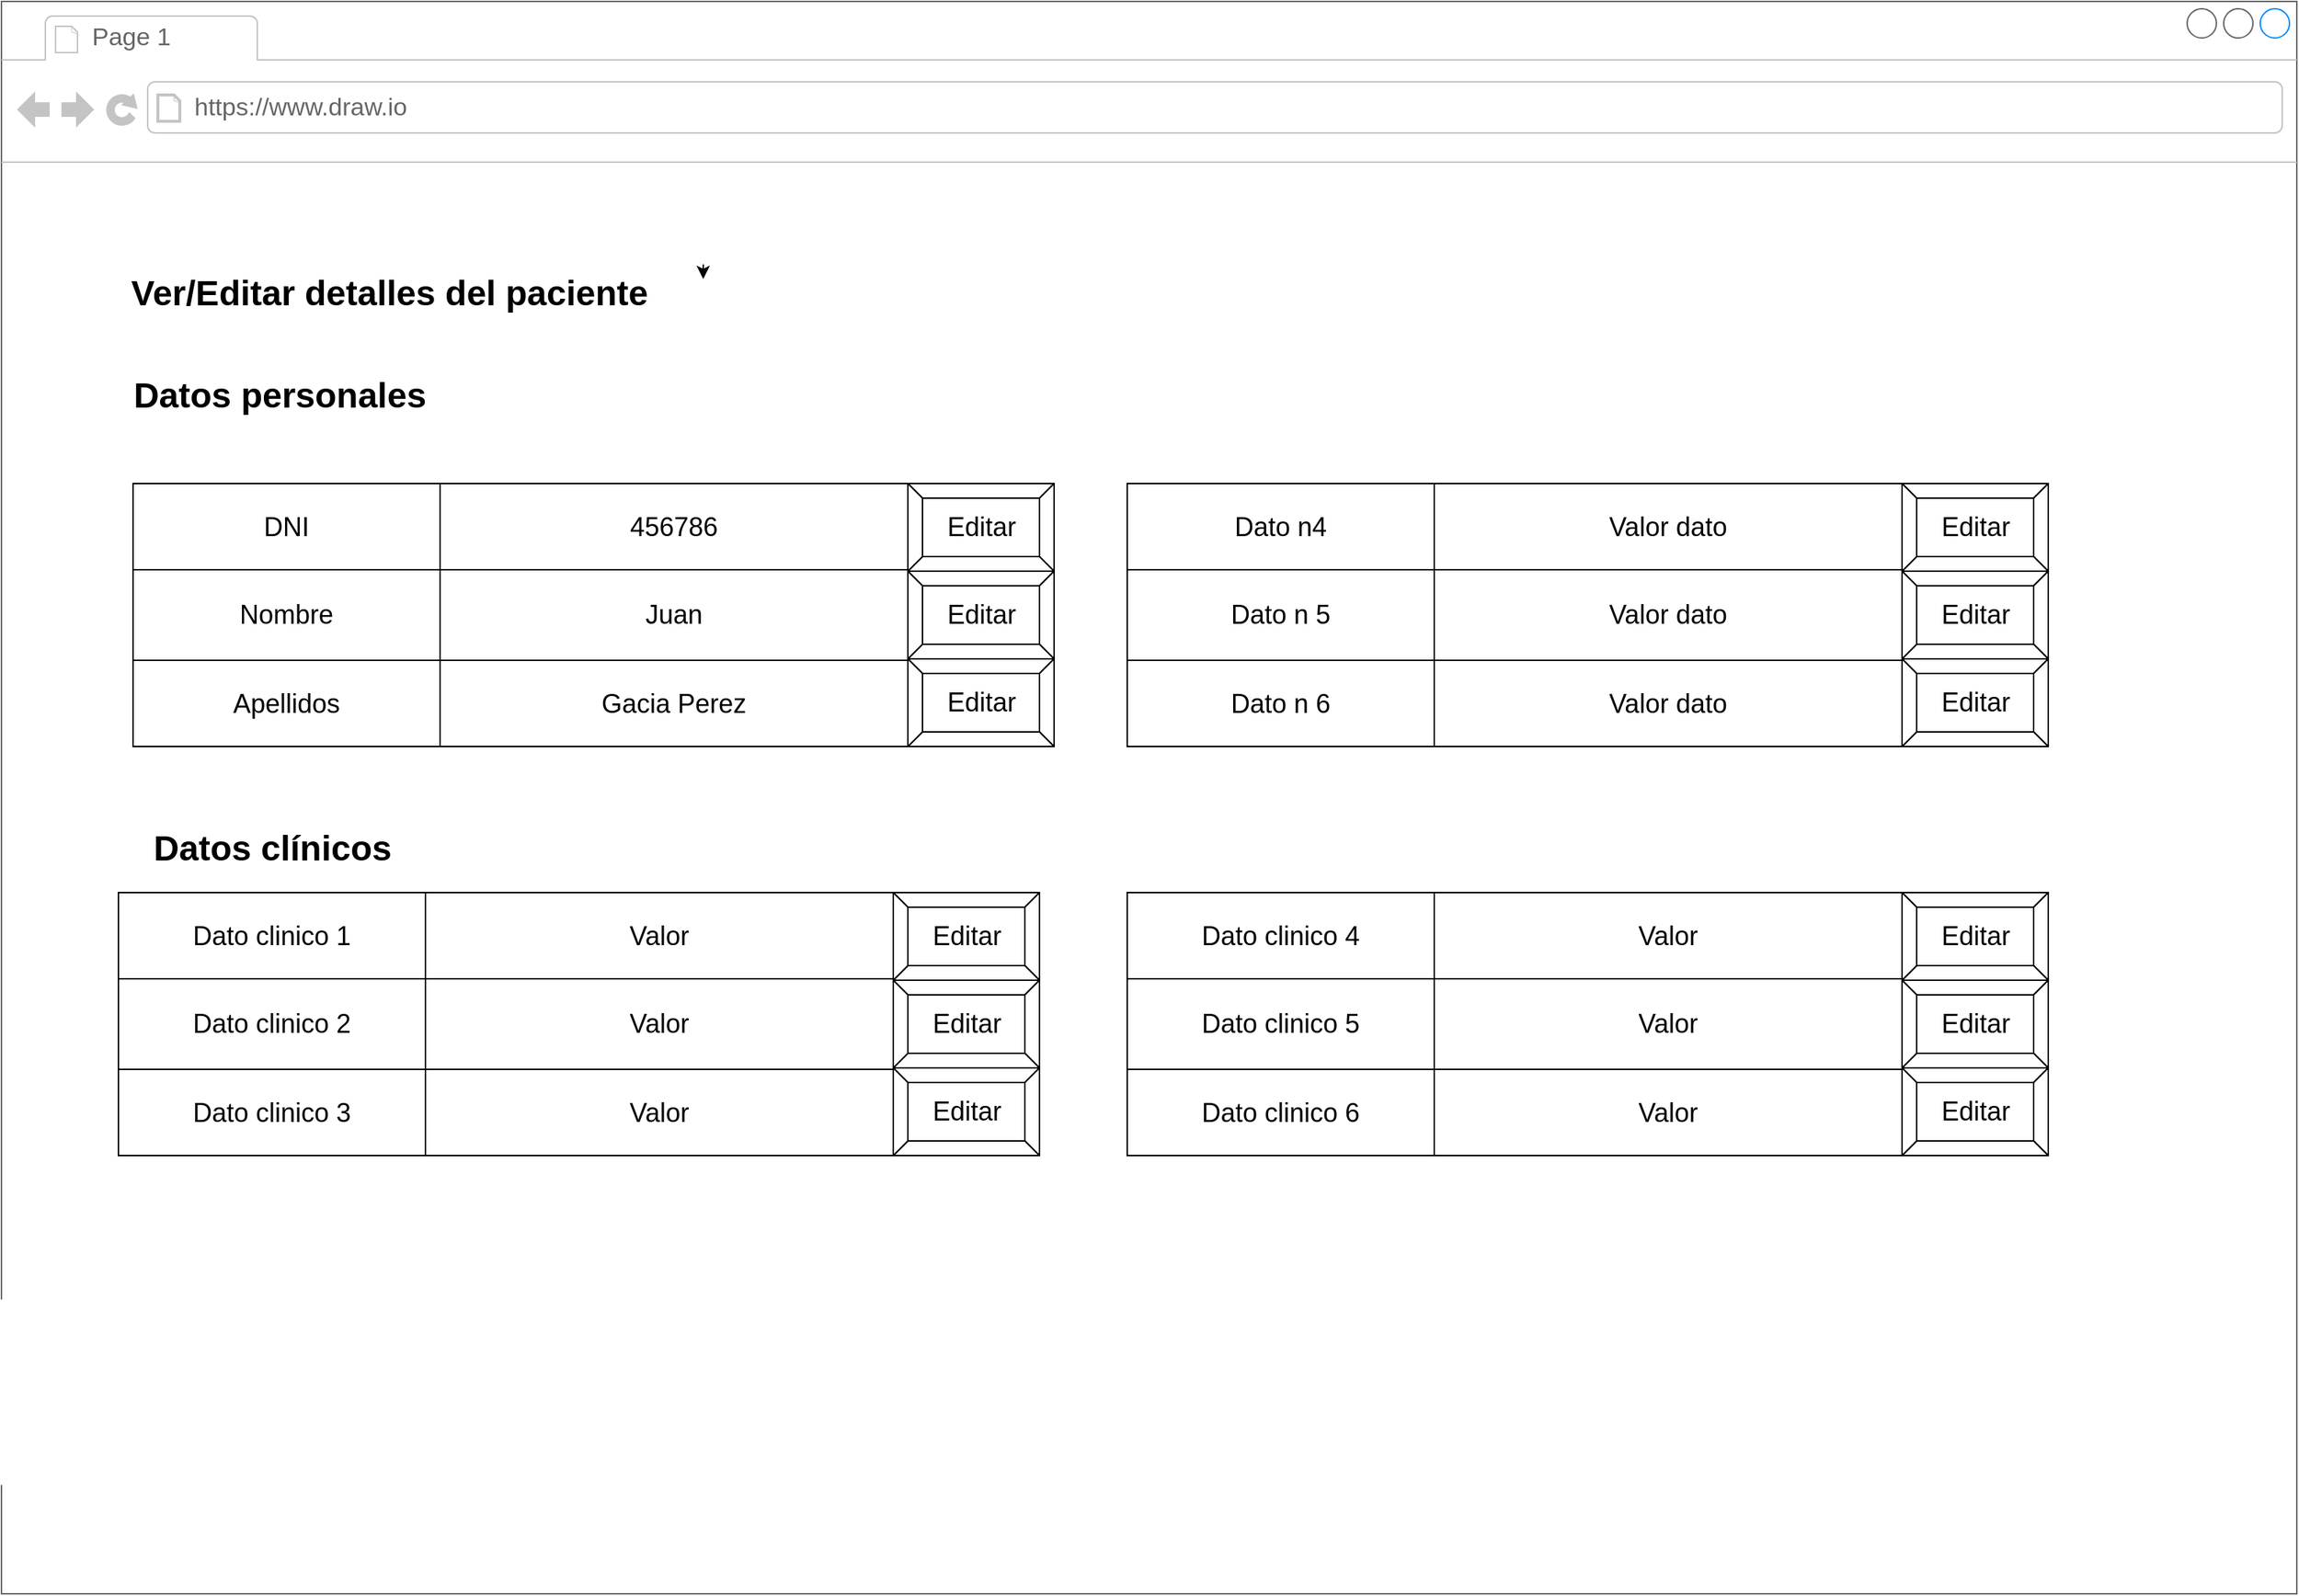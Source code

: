 <mxfile version="16.4.8" type="github">
  <diagram id="GlNpoR65qKVSwg_ja5b7" name="Page-1">
    <mxGraphModel dx="1711" dy="1182" grid="1" gridSize="10" guides="1" tooltips="1" connect="1" arrows="1" fold="1" page="1" pageScale="1" pageWidth="827" pageHeight="1169" math="0" shadow="0">
      <root>
        <mxCell id="0" />
        <mxCell id="1" parent="0" />
        <mxCell id="l-w22jun4BVGwJeJByUf-1" value="" style="strokeWidth=1;shadow=0;dashed=0;align=center;html=1;shape=mxgraph.mockup.containers.browserWindow;rSize=0;strokeColor=#666666;strokeColor2=#008cff;strokeColor3=#c4c4c4;mainText=,;recursiveResize=0;" vertex="1" parent="1">
          <mxGeometry x="40" y="50" width="1570" height="1090" as="geometry" />
        </mxCell>
        <mxCell id="l-w22jun4BVGwJeJByUf-2" value="Page 1" style="strokeWidth=1;shadow=0;dashed=0;align=center;html=1;shape=mxgraph.mockup.containers.anchor;fontSize=17;fontColor=#666666;align=left;" vertex="1" parent="l-w22jun4BVGwJeJByUf-1">
          <mxGeometry x="60" y="12" width="110" height="26" as="geometry" />
        </mxCell>
        <mxCell id="l-w22jun4BVGwJeJByUf-3" value="https://www.draw.io" style="strokeWidth=1;shadow=0;dashed=0;align=center;html=1;shape=mxgraph.mockup.containers.anchor;rSize=0;fontSize=17;fontColor=#666666;align=left;" vertex="1" parent="l-w22jun4BVGwJeJByUf-1">
          <mxGeometry x="130" y="60" width="250" height="26" as="geometry" />
        </mxCell>
        <mxCell id="l-w22jun4BVGwJeJByUf-4" value="Ver/Editar detalles del paciente" style="text;strokeColor=none;fillColor=none;html=1;fontSize=24;fontStyle=1;verticalAlign=middle;align=center;" vertex="1" parent="l-w22jun4BVGwJeJByUf-1">
          <mxGeometry x="50" y="180" width="430" height="40" as="geometry" />
        </mxCell>
        <mxCell id="l-w22jun4BVGwJeJByUf-5" style="edgeStyle=orthogonalEdgeStyle;rounded=0;orthogonalLoop=1;jettySize=auto;html=1;exitX=1;exitY=0;exitDx=0;exitDy=0;entryX=1;entryY=0.25;entryDx=0;entryDy=0;" edge="1" parent="l-w22jun4BVGwJeJByUf-1" source="l-w22jun4BVGwJeJByUf-4" target="l-w22jun4BVGwJeJByUf-4">
          <mxGeometry relative="1" as="geometry" />
        </mxCell>
        <mxCell id="l-w22jun4BVGwJeJByUf-20" value="" style="shape=table;html=1;whiteSpace=wrap;startSize=0;container=1;collapsible=0;childLayout=tableLayout;fontSize=18;" vertex="1" parent="l-w22jun4BVGwJeJByUf-1">
          <mxGeometry x="90" y="330" width="630" height="180" as="geometry" />
        </mxCell>
        <mxCell id="l-w22jun4BVGwJeJByUf-21" value="" style="shape=tableRow;horizontal=0;startSize=0;swimlaneHead=0;swimlaneBody=0;top=0;left=0;bottom=0;right=0;collapsible=0;dropTarget=0;fillColor=none;points=[[0,0.5],[1,0.5]];portConstraint=eastwest;fontSize=18;" vertex="1" parent="l-w22jun4BVGwJeJByUf-20">
          <mxGeometry width="630" height="59" as="geometry" />
        </mxCell>
        <mxCell id="l-w22jun4BVGwJeJByUf-22" value="DNI" style="shape=partialRectangle;html=1;whiteSpace=wrap;connectable=0;fillColor=none;top=0;left=0;bottom=0;right=0;overflow=hidden;fontSize=18;" vertex="1" parent="l-w22jun4BVGwJeJByUf-21">
          <mxGeometry width="210" height="59" as="geometry">
            <mxRectangle width="210" height="59" as="alternateBounds" />
          </mxGeometry>
        </mxCell>
        <mxCell id="l-w22jun4BVGwJeJByUf-23" value="456786" style="shape=partialRectangle;html=1;whiteSpace=wrap;connectable=0;fillColor=none;top=0;left=0;bottom=0;right=0;overflow=hidden;fontSize=18;" vertex="1" parent="l-w22jun4BVGwJeJByUf-21">
          <mxGeometry x="210" width="320" height="59" as="geometry">
            <mxRectangle width="320" height="59" as="alternateBounds" />
          </mxGeometry>
        </mxCell>
        <mxCell id="l-w22jun4BVGwJeJByUf-24" value="" style="shape=partialRectangle;html=1;whiteSpace=wrap;connectable=0;fillColor=none;top=0;left=0;bottom=0;right=0;overflow=hidden;fontSize=18;" vertex="1" parent="l-w22jun4BVGwJeJByUf-21">
          <mxGeometry x="530" width="100" height="59" as="geometry">
            <mxRectangle width="100" height="59" as="alternateBounds" />
          </mxGeometry>
        </mxCell>
        <mxCell id="l-w22jun4BVGwJeJByUf-25" value="" style="shape=tableRow;horizontal=0;startSize=0;swimlaneHead=0;swimlaneBody=0;top=0;left=0;bottom=0;right=0;collapsible=0;dropTarget=0;fillColor=none;points=[[0,0.5],[1,0.5]];portConstraint=eastwest;fontSize=18;" vertex="1" parent="l-w22jun4BVGwJeJByUf-20">
          <mxGeometry y="59" width="630" height="62" as="geometry" />
        </mxCell>
        <mxCell id="l-w22jun4BVGwJeJByUf-26" value="Nombre" style="shape=partialRectangle;html=1;whiteSpace=wrap;connectable=0;fillColor=none;top=0;left=0;bottom=0;right=0;overflow=hidden;fontSize=18;" vertex="1" parent="l-w22jun4BVGwJeJByUf-25">
          <mxGeometry width="210" height="62" as="geometry">
            <mxRectangle width="210" height="62" as="alternateBounds" />
          </mxGeometry>
        </mxCell>
        <mxCell id="l-w22jun4BVGwJeJByUf-27" value="Juan" style="shape=partialRectangle;html=1;whiteSpace=wrap;connectable=0;fillColor=none;top=0;left=0;bottom=0;right=0;overflow=hidden;fontSize=18;" vertex="1" parent="l-w22jun4BVGwJeJByUf-25">
          <mxGeometry x="210" width="320" height="62" as="geometry">
            <mxRectangle width="320" height="62" as="alternateBounds" />
          </mxGeometry>
        </mxCell>
        <mxCell id="l-w22jun4BVGwJeJByUf-28" value="" style="shape=partialRectangle;html=1;whiteSpace=wrap;connectable=0;fillColor=none;top=0;left=0;bottom=0;right=0;overflow=hidden;fontSize=18;" vertex="1" parent="l-w22jun4BVGwJeJByUf-25">
          <mxGeometry x="530" width="100" height="62" as="geometry">
            <mxRectangle width="100" height="62" as="alternateBounds" />
          </mxGeometry>
        </mxCell>
        <mxCell id="l-w22jun4BVGwJeJByUf-29" value="" style="shape=tableRow;horizontal=0;startSize=0;swimlaneHead=0;swimlaneBody=0;top=0;left=0;bottom=0;right=0;collapsible=0;dropTarget=0;fillColor=none;points=[[0,0.5],[1,0.5]];portConstraint=eastwest;fontSize=18;" vertex="1" parent="l-w22jun4BVGwJeJByUf-20">
          <mxGeometry y="121" width="630" height="59" as="geometry" />
        </mxCell>
        <mxCell id="l-w22jun4BVGwJeJByUf-30" value="Apellidos" style="shape=partialRectangle;html=1;whiteSpace=wrap;connectable=0;fillColor=none;top=0;left=0;bottom=0;right=0;overflow=hidden;fontSize=18;" vertex="1" parent="l-w22jun4BVGwJeJByUf-29">
          <mxGeometry width="210" height="59" as="geometry">
            <mxRectangle width="210" height="59" as="alternateBounds" />
          </mxGeometry>
        </mxCell>
        <mxCell id="l-w22jun4BVGwJeJByUf-31" value="Gacia Perez" style="shape=partialRectangle;html=1;whiteSpace=wrap;connectable=0;fillColor=none;top=0;left=0;bottom=0;right=0;overflow=hidden;fontSize=18;" vertex="1" parent="l-w22jun4BVGwJeJByUf-29">
          <mxGeometry x="210" width="320" height="59" as="geometry">
            <mxRectangle width="320" height="59" as="alternateBounds" />
          </mxGeometry>
        </mxCell>
        <mxCell id="l-w22jun4BVGwJeJByUf-32" value="&lt;span style=&quot;color: rgba(0 , 0 , 0 , 0) ; font-family: monospace ; font-size: 0px&quot;&gt;%3CmxGraphModel%3E%3Croot%3E%3CmxCell%20id%3D%220%22%2F%3E%3CmxCell%20id%3D%221%22%20parent%3D%220%22%2F%3E%3CmxCell%20id%3D%222%22%20value%3D%22Editar%22%20style%3D%22labelPosition%3Dcenter%3BverticalLabelPosition%3Dmiddle%3Balign%3Dcenter%3Bhtml%3D1%3Bshape%3Dmxgraph.basic.button%3Bdx%3D10%3BfontSize%3D18%3B%22%20vertex%3D%221%22%20parent%3D%221%22%3E%3CmxGeometry%20x%3D%22420%22%20y%3D%22380%22%20width%3D%22100%22%20height%3D%2260%22%20as%3D%22geometry%22%2F%3E%3C%2FmxCell%3E%3C%2Froot%3E%3C%2FmxGraphModel%3E&lt;/span&gt;" style="shape=partialRectangle;html=1;whiteSpace=wrap;connectable=0;fillColor=none;top=0;left=0;bottom=0;right=0;overflow=hidden;pointerEvents=1;fontSize=18;" vertex="1" parent="l-w22jun4BVGwJeJByUf-29">
          <mxGeometry x="530" width="100" height="59" as="geometry">
            <mxRectangle width="100" height="59" as="alternateBounds" />
          </mxGeometry>
        </mxCell>
        <mxCell id="l-w22jun4BVGwJeJByUf-33" value="Datos personales" style="text;strokeColor=none;fillColor=none;html=1;fontSize=24;fontStyle=1;verticalAlign=middle;align=center;" vertex="1" parent="l-w22jun4BVGwJeJByUf-1">
          <mxGeometry x="70" y="250" width="240" height="40" as="geometry" />
        </mxCell>
        <mxCell id="l-w22jun4BVGwJeJByUf-34" value="Editar" style="labelPosition=center;verticalLabelPosition=middle;align=center;html=1;shape=mxgraph.basic.button;dx=10;fontSize=18;" vertex="1" parent="l-w22jun4BVGwJeJByUf-1">
          <mxGeometry x="620" y="330" width="100" height="60" as="geometry" />
        </mxCell>
        <mxCell id="l-w22jun4BVGwJeJByUf-55" value="Editar" style="labelPosition=center;verticalLabelPosition=middle;align=center;html=1;shape=mxgraph.basic.button;dx=10;fontSize=18;" vertex="1" parent="l-w22jun4BVGwJeJByUf-1">
          <mxGeometry x="620" y="390" width="100" height="60" as="geometry" />
        </mxCell>
        <mxCell id="l-w22jun4BVGwJeJByUf-56" value="Editar" style="labelPosition=center;verticalLabelPosition=middle;align=center;html=1;shape=mxgraph.basic.button;dx=10;fontSize=18;" vertex="1" parent="l-w22jun4BVGwJeJByUf-1">
          <mxGeometry x="620" y="450" width="100" height="60" as="geometry" />
        </mxCell>
        <mxCell id="l-w22jun4BVGwJeJByUf-57" value="" style="shape=table;html=1;whiteSpace=wrap;startSize=0;container=1;collapsible=0;childLayout=tableLayout;fontSize=18;" vertex="1" parent="l-w22jun4BVGwJeJByUf-1">
          <mxGeometry x="770" y="330" width="630" height="180" as="geometry" />
        </mxCell>
        <mxCell id="l-w22jun4BVGwJeJByUf-58" value="" style="shape=tableRow;horizontal=0;startSize=0;swimlaneHead=0;swimlaneBody=0;top=0;left=0;bottom=0;right=0;collapsible=0;dropTarget=0;fillColor=none;points=[[0,0.5],[1,0.5]];portConstraint=eastwest;fontSize=18;" vertex="1" parent="l-w22jun4BVGwJeJByUf-57">
          <mxGeometry width="630" height="59" as="geometry" />
        </mxCell>
        <mxCell id="l-w22jun4BVGwJeJByUf-59" value="Dato n4" style="shape=partialRectangle;html=1;whiteSpace=wrap;connectable=0;fillColor=none;top=0;left=0;bottom=0;right=0;overflow=hidden;fontSize=18;" vertex="1" parent="l-w22jun4BVGwJeJByUf-58">
          <mxGeometry width="210" height="59" as="geometry">
            <mxRectangle width="210" height="59" as="alternateBounds" />
          </mxGeometry>
        </mxCell>
        <mxCell id="l-w22jun4BVGwJeJByUf-60" value="Valor dato" style="shape=partialRectangle;html=1;whiteSpace=wrap;connectable=0;fillColor=none;top=0;left=0;bottom=0;right=0;overflow=hidden;fontSize=18;" vertex="1" parent="l-w22jun4BVGwJeJByUf-58">
          <mxGeometry x="210" width="320" height="59" as="geometry">
            <mxRectangle width="320" height="59" as="alternateBounds" />
          </mxGeometry>
        </mxCell>
        <mxCell id="l-w22jun4BVGwJeJByUf-61" value="" style="shape=partialRectangle;html=1;whiteSpace=wrap;connectable=0;fillColor=none;top=0;left=0;bottom=0;right=0;overflow=hidden;fontSize=18;" vertex="1" parent="l-w22jun4BVGwJeJByUf-58">
          <mxGeometry x="530" width="100" height="59" as="geometry">
            <mxRectangle width="100" height="59" as="alternateBounds" />
          </mxGeometry>
        </mxCell>
        <mxCell id="l-w22jun4BVGwJeJByUf-62" value="" style="shape=tableRow;horizontal=0;startSize=0;swimlaneHead=0;swimlaneBody=0;top=0;left=0;bottom=0;right=0;collapsible=0;dropTarget=0;fillColor=none;points=[[0,0.5],[1,0.5]];portConstraint=eastwest;fontSize=18;" vertex="1" parent="l-w22jun4BVGwJeJByUf-57">
          <mxGeometry y="59" width="630" height="62" as="geometry" />
        </mxCell>
        <mxCell id="l-w22jun4BVGwJeJByUf-63" value="Dato n 5" style="shape=partialRectangle;html=1;whiteSpace=wrap;connectable=0;fillColor=none;top=0;left=0;bottom=0;right=0;overflow=hidden;fontSize=18;" vertex="1" parent="l-w22jun4BVGwJeJByUf-62">
          <mxGeometry width="210" height="62" as="geometry">
            <mxRectangle width="210" height="62" as="alternateBounds" />
          </mxGeometry>
        </mxCell>
        <mxCell id="l-w22jun4BVGwJeJByUf-64" value="Valor dato" style="shape=partialRectangle;html=1;whiteSpace=wrap;connectable=0;fillColor=none;top=0;left=0;bottom=0;right=0;overflow=hidden;fontSize=18;" vertex="1" parent="l-w22jun4BVGwJeJByUf-62">
          <mxGeometry x="210" width="320" height="62" as="geometry">
            <mxRectangle width="320" height="62" as="alternateBounds" />
          </mxGeometry>
        </mxCell>
        <mxCell id="l-w22jun4BVGwJeJByUf-65" value="" style="shape=partialRectangle;html=1;whiteSpace=wrap;connectable=0;fillColor=none;top=0;left=0;bottom=0;right=0;overflow=hidden;fontSize=18;" vertex="1" parent="l-w22jun4BVGwJeJByUf-62">
          <mxGeometry x="530" width="100" height="62" as="geometry">
            <mxRectangle width="100" height="62" as="alternateBounds" />
          </mxGeometry>
        </mxCell>
        <mxCell id="l-w22jun4BVGwJeJByUf-66" value="" style="shape=tableRow;horizontal=0;startSize=0;swimlaneHead=0;swimlaneBody=0;top=0;left=0;bottom=0;right=0;collapsible=0;dropTarget=0;fillColor=none;points=[[0,0.5],[1,0.5]];portConstraint=eastwest;fontSize=18;" vertex="1" parent="l-w22jun4BVGwJeJByUf-57">
          <mxGeometry y="121" width="630" height="59" as="geometry" />
        </mxCell>
        <mxCell id="l-w22jun4BVGwJeJByUf-67" value="Dato n 6" style="shape=partialRectangle;html=1;whiteSpace=wrap;connectable=0;fillColor=none;top=0;left=0;bottom=0;right=0;overflow=hidden;fontSize=18;" vertex="1" parent="l-w22jun4BVGwJeJByUf-66">
          <mxGeometry width="210" height="59" as="geometry">
            <mxRectangle width="210" height="59" as="alternateBounds" />
          </mxGeometry>
        </mxCell>
        <mxCell id="l-w22jun4BVGwJeJByUf-68" value="Valor dato" style="shape=partialRectangle;html=1;whiteSpace=wrap;connectable=0;fillColor=none;top=0;left=0;bottom=0;right=0;overflow=hidden;fontSize=18;" vertex="1" parent="l-w22jun4BVGwJeJByUf-66">
          <mxGeometry x="210" width="320" height="59" as="geometry">
            <mxRectangle width="320" height="59" as="alternateBounds" />
          </mxGeometry>
        </mxCell>
        <mxCell id="l-w22jun4BVGwJeJByUf-69" value="&lt;span style=&quot;color: rgba(0 , 0 , 0 , 0) ; font-family: monospace ; font-size: 0px&quot;&gt;%3CmxGraphModel%3E%3Croot%3E%3CmxCell%20id%3D%220%22%2F%3E%3CmxCell%20id%3D%221%22%20parent%3D%220%22%2F%3E%3CmxCell%20id%3D%222%22%20value%3D%22Editar%22%20style%3D%22labelPosition%3Dcenter%3BverticalLabelPosition%3Dmiddle%3Balign%3Dcenter%3Bhtml%3D1%3Bshape%3Dmxgraph.basic.button%3Bdx%3D10%3BfontSize%3D18%3B%22%20vertex%3D%221%22%20parent%3D%221%22%3E%3CmxGeometry%20x%3D%22420%22%20y%3D%22380%22%20width%3D%22100%22%20height%3D%2260%22%20as%3D%22geometry%22%2F%3E%3C%2FmxCell%3E%3C%2Froot%3E%3C%2FmxGraphModel%3E&lt;/span&gt;" style="shape=partialRectangle;html=1;whiteSpace=wrap;connectable=0;fillColor=none;top=0;left=0;bottom=0;right=0;overflow=hidden;pointerEvents=1;fontSize=18;" vertex="1" parent="l-w22jun4BVGwJeJByUf-66">
          <mxGeometry x="530" width="100" height="59" as="geometry">
            <mxRectangle width="100" height="59" as="alternateBounds" />
          </mxGeometry>
        </mxCell>
        <mxCell id="l-w22jun4BVGwJeJByUf-70" value="Editar" style="labelPosition=center;verticalLabelPosition=middle;align=center;html=1;shape=mxgraph.basic.button;dx=10;fontSize=18;" vertex="1" parent="l-w22jun4BVGwJeJByUf-1">
          <mxGeometry x="1300" y="330" width="100" height="60" as="geometry" />
        </mxCell>
        <mxCell id="l-w22jun4BVGwJeJByUf-71" value="Editar" style="labelPosition=center;verticalLabelPosition=middle;align=center;html=1;shape=mxgraph.basic.button;dx=10;fontSize=18;" vertex="1" parent="l-w22jun4BVGwJeJByUf-1">
          <mxGeometry x="1300" y="390" width="100" height="60" as="geometry" />
        </mxCell>
        <mxCell id="l-w22jun4BVGwJeJByUf-72" value="Editar" style="labelPosition=center;verticalLabelPosition=middle;align=center;html=1;shape=mxgraph.basic.button;dx=10;fontSize=18;" vertex="1" parent="l-w22jun4BVGwJeJByUf-1">
          <mxGeometry x="1300" y="450" width="100" height="60" as="geometry" />
        </mxCell>
        <mxCell id="l-w22jun4BVGwJeJByUf-74" value="Datos clínicos" style="text;strokeColor=none;fillColor=none;html=1;fontSize=24;fontStyle=1;verticalAlign=middle;align=center;" vertex="1" parent="l-w22jun4BVGwJeJByUf-1">
          <mxGeometry x="90" y="560" width="190" height="40" as="geometry" />
        </mxCell>
        <mxCell id="l-w22jun4BVGwJeJByUf-75" value="" style="shape=table;html=1;whiteSpace=wrap;startSize=0;container=1;collapsible=0;childLayout=tableLayout;fontSize=18;" vertex="1" parent="l-w22jun4BVGwJeJByUf-1">
          <mxGeometry x="80" y="610" width="630" height="180" as="geometry" />
        </mxCell>
        <mxCell id="l-w22jun4BVGwJeJByUf-76" value="" style="shape=tableRow;horizontal=0;startSize=0;swimlaneHead=0;swimlaneBody=0;top=0;left=0;bottom=0;right=0;collapsible=0;dropTarget=0;fillColor=none;points=[[0,0.5],[1,0.5]];portConstraint=eastwest;fontSize=18;" vertex="1" parent="l-w22jun4BVGwJeJByUf-75">
          <mxGeometry width="630" height="59" as="geometry" />
        </mxCell>
        <mxCell id="l-w22jun4BVGwJeJByUf-77" value="Dato clinico 1" style="shape=partialRectangle;html=1;whiteSpace=wrap;connectable=0;fillColor=none;top=0;left=0;bottom=0;right=0;overflow=hidden;fontSize=18;" vertex="1" parent="l-w22jun4BVGwJeJByUf-76">
          <mxGeometry width="210" height="59" as="geometry">
            <mxRectangle width="210" height="59" as="alternateBounds" />
          </mxGeometry>
        </mxCell>
        <mxCell id="l-w22jun4BVGwJeJByUf-78" value="Valor" style="shape=partialRectangle;html=1;whiteSpace=wrap;connectable=0;fillColor=none;top=0;left=0;bottom=0;right=0;overflow=hidden;fontSize=18;" vertex="1" parent="l-w22jun4BVGwJeJByUf-76">
          <mxGeometry x="210" width="320" height="59" as="geometry">
            <mxRectangle width="320" height="59" as="alternateBounds" />
          </mxGeometry>
        </mxCell>
        <mxCell id="l-w22jun4BVGwJeJByUf-79" value="" style="shape=partialRectangle;html=1;whiteSpace=wrap;connectable=0;fillColor=none;top=0;left=0;bottom=0;right=0;overflow=hidden;fontSize=18;" vertex="1" parent="l-w22jun4BVGwJeJByUf-76">
          <mxGeometry x="530" width="100" height="59" as="geometry">
            <mxRectangle width="100" height="59" as="alternateBounds" />
          </mxGeometry>
        </mxCell>
        <mxCell id="l-w22jun4BVGwJeJByUf-80" value="" style="shape=tableRow;horizontal=0;startSize=0;swimlaneHead=0;swimlaneBody=0;top=0;left=0;bottom=0;right=0;collapsible=0;dropTarget=0;fillColor=none;points=[[0,0.5],[1,0.5]];portConstraint=eastwest;fontSize=18;" vertex="1" parent="l-w22jun4BVGwJeJByUf-75">
          <mxGeometry y="59" width="630" height="62" as="geometry" />
        </mxCell>
        <mxCell id="l-w22jun4BVGwJeJByUf-81" value="Dato clinico 2" style="shape=partialRectangle;html=1;whiteSpace=wrap;connectable=0;fillColor=none;top=0;left=0;bottom=0;right=0;overflow=hidden;fontSize=18;" vertex="1" parent="l-w22jun4BVGwJeJByUf-80">
          <mxGeometry width="210" height="62" as="geometry">
            <mxRectangle width="210" height="62" as="alternateBounds" />
          </mxGeometry>
        </mxCell>
        <mxCell id="l-w22jun4BVGwJeJByUf-82" value="Valor" style="shape=partialRectangle;html=1;whiteSpace=wrap;connectable=0;fillColor=none;top=0;left=0;bottom=0;right=0;overflow=hidden;fontSize=18;" vertex="1" parent="l-w22jun4BVGwJeJByUf-80">
          <mxGeometry x="210" width="320" height="62" as="geometry">
            <mxRectangle width="320" height="62" as="alternateBounds" />
          </mxGeometry>
        </mxCell>
        <mxCell id="l-w22jun4BVGwJeJByUf-83" value="" style="shape=partialRectangle;html=1;whiteSpace=wrap;connectable=0;fillColor=none;top=0;left=0;bottom=0;right=0;overflow=hidden;fontSize=18;" vertex="1" parent="l-w22jun4BVGwJeJByUf-80">
          <mxGeometry x="530" width="100" height="62" as="geometry">
            <mxRectangle width="100" height="62" as="alternateBounds" />
          </mxGeometry>
        </mxCell>
        <mxCell id="l-w22jun4BVGwJeJByUf-84" value="" style="shape=tableRow;horizontal=0;startSize=0;swimlaneHead=0;swimlaneBody=0;top=0;left=0;bottom=0;right=0;collapsible=0;dropTarget=0;fillColor=none;points=[[0,0.5],[1,0.5]];portConstraint=eastwest;fontSize=18;" vertex="1" parent="l-w22jun4BVGwJeJByUf-75">
          <mxGeometry y="121" width="630" height="59" as="geometry" />
        </mxCell>
        <mxCell id="l-w22jun4BVGwJeJByUf-85" value="Dato clinico 3" style="shape=partialRectangle;html=1;whiteSpace=wrap;connectable=0;fillColor=none;top=0;left=0;bottom=0;right=0;overflow=hidden;fontSize=18;" vertex="1" parent="l-w22jun4BVGwJeJByUf-84">
          <mxGeometry width="210" height="59" as="geometry">
            <mxRectangle width="210" height="59" as="alternateBounds" />
          </mxGeometry>
        </mxCell>
        <mxCell id="l-w22jun4BVGwJeJByUf-86" value="Valor" style="shape=partialRectangle;html=1;whiteSpace=wrap;connectable=0;fillColor=none;top=0;left=0;bottom=0;right=0;overflow=hidden;fontSize=18;" vertex="1" parent="l-w22jun4BVGwJeJByUf-84">
          <mxGeometry x="210" width="320" height="59" as="geometry">
            <mxRectangle width="320" height="59" as="alternateBounds" />
          </mxGeometry>
        </mxCell>
        <mxCell id="l-w22jun4BVGwJeJByUf-87" value="&lt;span style=&quot;color: rgba(0 , 0 , 0 , 0) ; font-family: monospace ; font-size: 0px&quot;&gt;%3CmxGraphModel%3E%3Croot%3E%3CmxCell%20id%3D%220%22%2F%3E%3CmxCell%20id%3D%221%22%20parent%3D%220%22%2F%3E%3CmxCell%20id%3D%222%22%20value%3D%22Editar%22%20style%3D%22labelPosition%3Dcenter%3BverticalLabelPosition%3Dmiddle%3Balign%3Dcenter%3Bhtml%3D1%3Bshape%3Dmxgraph.basic.button%3Bdx%3D10%3BfontSize%3D18%3B%22%20vertex%3D%221%22%20parent%3D%221%22%3E%3CmxGeometry%20x%3D%22420%22%20y%3D%22380%22%20width%3D%22100%22%20height%3D%2260%22%20as%3D%22geometry%22%2F%3E%3C%2FmxCell%3E%3C%2Froot%3E%3C%2FmxGraphModel%3E&lt;/span&gt;" style="shape=partialRectangle;html=1;whiteSpace=wrap;connectable=0;fillColor=none;top=0;left=0;bottom=0;right=0;overflow=hidden;pointerEvents=1;fontSize=18;" vertex="1" parent="l-w22jun4BVGwJeJByUf-84">
          <mxGeometry x="530" width="100" height="59" as="geometry">
            <mxRectangle width="100" height="59" as="alternateBounds" />
          </mxGeometry>
        </mxCell>
        <mxCell id="l-w22jun4BVGwJeJByUf-88" value="Editar" style="labelPosition=center;verticalLabelPosition=middle;align=center;html=1;shape=mxgraph.basic.button;dx=10;fontSize=18;" vertex="1" parent="l-w22jun4BVGwJeJByUf-1">
          <mxGeometry x="610" y="610" width="100" height="60" as="geometry" />
        </mxCell>
        <mxCell id="l-w22jun4BVGwJeJByUf-89" value="Editar" style="labelPosition=center;verticalLabelPosition=middle;align=center;html=1;shape=mxgraph.basic.button;dx=10;fontSize=18;" vertex="1" parent="l-w22jun4BVGwJeJByUf-1">
          <mxGeometry x="610" y="670" width="100" height="60" as="geometry" />
        </mxCell>
        <mxCell id="l-w22jun4BVGwJeJByUf-90" value="Editar" style="labelPosition=center;verticalLabelPosition=middle;align=center;html=1;shape=mxgraph.basic.button;dx=10;fontSize=18;" vertex="1" parent="l-w22jun4BVGwJeJByUf-1">
          <mxGeometry x="610" y="730" width="100" height="60" as="geometry" />
        </mxCell>
        <mxCell id="l-w22jun4BVGwJeJByUf-91" value="" style="shape=table;html=1;whiteSpace=wrap;startSize=0;container=1;collapsible=0;childLayout=tableLayout;fontSize=18;" vertex="1" parent="l-w22jun4BVGwJeJByUf-1">
          <mxGeometry x="770" y="610" width="630" height="180" as="geometry" />
        </mxCell>
        <mxCell id="l-w22jun4BVGwJeJByUf-92" value="" style="shape=tableRow;horizontal=0;startSize=0;swimlaneHead=0;swimlaneBody=0;top=0;left=0;bottom=0;right=0;collapsible=0;dropTarget=0;fillColor=none;points=[[0,0.5],[1,0.5]];portConstraint=eastwest;fontSize=18;" vertex="1" parent="l-w22jun4BVGwJeJByUf-91">
          <mxGeometry width="630" height="59" as="geometry" />
        </mxCell>
        <mxCell id="l-w22jun4BVGwJeJByUf-93" value="Dato clinico 4" style="shape=partialRectangle;html=1;whiteSpace=wrap;connectable=0;fillColor=none;top=0;left=0;bottom=0;right=0;overflow=hidden;fontSize=18;" vertex="1" parent="l-w22jun4BVGwJeJByUf-92">
          <mxGeometry width="210" height="59" as="geometry">
            <mxRectangle width="210" height="59" as="alternateBounds" />
          </mxGeometry>
        </mxCell>
        <mxCell id="l-w22jun4BVGwJeJByUf-94" value="Valor" style="shape=partialRectangle;html=1;whiteSpace=wrap;connectable=0;fillColor=none;top=0;left=0;bottom=0;right=0;overflow=hidden;fontSize=18;" vertex="1" parent="l-w22jun4BVGwJeJByUf-92">
          <mxGeometry x="210" width="320" height="59" as="geometry">
            <mxRectangle width="320" height="59" as="alternateBounds" />
          </mxGeometry>
        </mxCell>
        <mxCell id="l-w22jun4BVGwJeJByUf-95" value="" style="shape=partialRectangle;html=1;whiteSpace=wrap;connectable=0;fillColor=none;top=0;left=0;bottom=0;right=0;overflow=hidden;fontSize=18;" vertex="1" parent="l-w22jun4BVGwJeJByUf-92">
          <mxGeometry x="530" width="100" height="59" as="geometry">
            <mxRectangle width="100" height="59" as="alternateBounds" />
          </mxGeometry>
        </mxCell>
        <mxCell id="l-w22jun4BVGwJeJByUf-96" value="" style="shape=tableRow;horizontal=0;startSize=0;swimlaneHead=0;swimlaneBody=0;top=0;left=0;bottom=0;right=0;collapsible=0;dropTarget=0;fillColor=none;points=[[0,0.5],[1,0.5]];portConstraint=eastwest;fontSize=18;" vertex="1" parent="l-w22jun4BVGwJeJByUf-91">
          <mxGeometry y="59" width="630" height="62" as="geometry" />
        </mxCell>
        <mxCell id="l-w22jun4BVGwJeJByUf-97" value="Dato clinico 5" style="shape=partialRectangle;html=1;whiteSpace=wrap;connectable=0;fillColor=none;top=0;left=0;bottom=0;right=0;overflow=hidden;fontSize=18;" vertex="1" parent="l-w22jun4BVGwJeJByUf-96">
          <mxGeometry width="210" height="62" as="geometry">
            <mxRectangle width="210" height="62" as="alternateBounds" />
          </mxGeometry>
        </mxCell>
        <mxCell id="l-w22jun4BVGwJeJByUf-98" value="Valor" style="shape=partialRectangle;html=1;whiteSpace=wrap;connectable=0;fillColor=none;top=0;left=0;bottom=0;right=0;overflow=hidden;fontSize=18;" vertex="1" parent="l-w22jun4BVGwJeJByUf-96">
          <mxGeometry x="210" width="320" height="62" as="geometry">
            <mxRectangle width="320" height="62" as="alternateBounds" />
          </mxGeometry>
        </mxCell>
        <mxCell id="l-w22jun4BVGwJeJByUf-99" value="" style="shape=partialRectangle;html=1;whiteSpace=wrap;connectable=0;fillColor=none;top=0;left=0;bottom=0;right=0;overflow=hidden;fontSize=18;" vertex="1" parent="l-w22jun4BVGwJeJByUf-96">
          <mxGeometry x="530" width="100" height="62" as="geometry">
            <mxRectangle width="100" height="62" as="alternateBounds" />
          </mxGeometry>
        </mxCell>
        <mxCell id="l-w22jun4BVGwJeJByUf-100" value="" style="shape=tableRow;horizontal=0;startSize=0;swimlaneHead=0;swimlaneBody=0;top=0;left=0;bottom=0;right=0;collapsible=0;dropTarget=0;fillColor=none;points=[[0,0.5],[1,0.5]];portConstraint=eastwest;fontSize=18;" vertex="1" parent="l-w22jun4BVGwJeJByUf-91">
          <mxGeometry y="121" width="630" height="59" as="geometry" />
        </mxCell>
        <mxCell id="l-w22jun4BVGwJeJByUf-101" value="Dato clinico 6" style="shape=partialRectangle;html=1;whiteSpace=wrap;connectable=0;fillColor=none;top=0;left=0;bottom=0;right=0;overflow=hidden;fontSize=18;" vertex="1" parent="l-w22jun4BVGwJeJByUf-100">
          <mxGeometry width="210" height="59" as="geometry">
            <mxRectangle width="210" height="59" as="alternateBounds" />
          </mxGeometry>
        </mxCell>
        <mxCell id="l-w22jun4BVGwJeJByUf-102" value="Valor" style="shape=partialRectangle;html=1;whiteSpace=wrap;connectable=0;fillColor=none;top=0;left=0;bottom=0;right=0;overflow=hidden;fontSize=18;" vertex="1" parent="l-w22jun4BVGwJeJByUf-100">
          <mxGeometry x="210" width="320" height="59" as="geometry">
            <mxRectangle width="320" height="59" as="alternateBounds" />
          </mxGeometry>
        </mxCell>
        <mxCell id="l-w22jun4BVGwJeJByUf-103" value="&lt;span style=&quot;color: rgba(0 , 0 , 0 , 0) ; font-family: monospace ; font-size: 0px&quot;&gt;%3CmxGraphModel%3E%3Croot%3E%3CmxCell%20id%3D%220%22%2F%3E%3CmxCell%20id%3D%221%22%20parent%3D%220%22%2F%3E%3CmxCell%20id%3D%222%22%20value%3D%22Editar%22%20style%3D%22labelPosition%3Dcenter%3BverticalLabelPosition%3Dmiddle%3Balign%3Dcenter%3Bhtml%3D1%3Bshape%3Dmxgraph.basic.button%3Bdx%3D10%3BfontSize%3D18%3B%22%20vertex%3D%221%22%20parent%3D%221%22%3E%3CmxGeometry%20x%3D%22420%22%20y%3D%22380%22%20width%3D%22100%22%20height%3D%2260%22%20as%3D%22geometry%22%2F%3E%3C%2FmxCell%3E%3C%2Froot%3E%3C%2FmxGraphModel%3E&lt;/span&gt;" style="shape=partialRectangle;html=1;whiteSpace=wrap;connectable=0;fillColor=none;top=0;left=0;bottom=0;right=0;overflow=hidden;pointerEvents=1;fontSize=18;" vertex="1" parent="l-w22jun4BVGwJeJByUf-100">
          <mxGeometry x="530" width="100" height="59" as="geometry">
            <mxRectangle width="100" height="59" as="alternateBounds" />
          </mxGeometry>
        </mxCell>
        <mxCell id="l-w22jun4BVGwJeJByUf-104" value="Editar" style="labelPosition=center;verticalLabelPosition=middle;align=center;html=1;shape=mxgraph.basic.button;dx=10;fontSize=18;" vertex="1" parent="l-w22jun4BVGwJeJByUf-1">
          <mxGeometry x="1300" y="610" width="100" height="60" as="geometry" />
        </mxCell>
        <mxCell id="l-w22jun4BVGwJeJByUf-105" value="Editar" style="labelPosition=center;verticalLabelPosition=middle;align=center;html=1;shape=mxgraph.basic.button;dx=10;fontSize=18;" vertex="1" parent="l-w22jun4BVGwJeJByUf-1">
          <mxGeometry x="1300" y="670" width="100" height="60" as="geometry" />
        </mxCell>
        <mxCell id="l-w22jun4BVGwJeJByUf-106" value="Editar" style="labelPosition=center;verticalLabelPosition=middle;align=center;html=1;shape=mxgraph.basic.button;dx=10;fontSize=18;" vertex="1" parent="l-w22jun4BVGwJeJByUf-1">
          <mxGeometry x="1300" y="730" width="100" height="60" as="geometry" />
        </mxCell>
      </root>
    </mxGraphModel>
  </diagram>
</mxfile>
